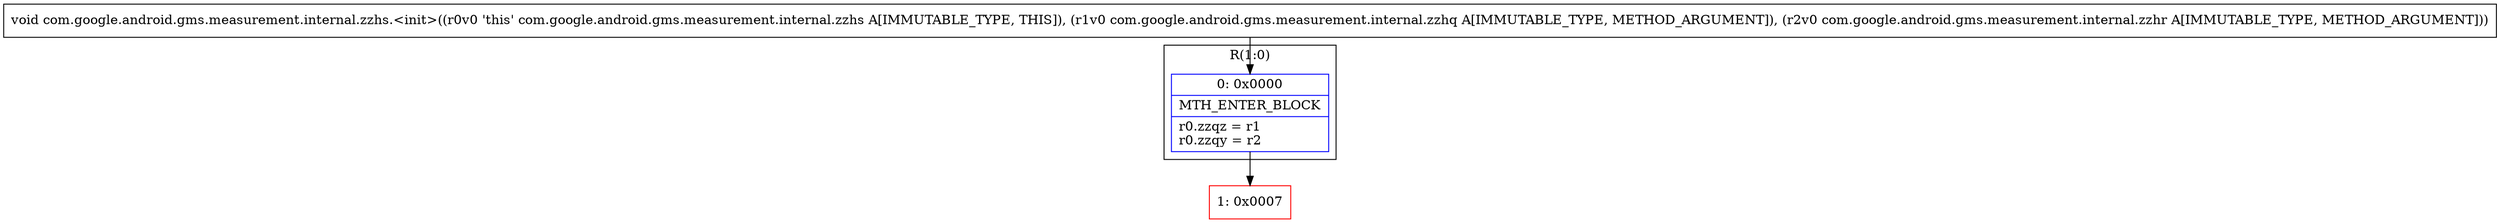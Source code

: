 digraph "CFG forcom.google.android.gms.measurement.internal.zzhs.\<init\>(Lcom\/google\/android\/gms\/measurement\/internal\/zzhq;Lcom\/google\/android\/gms\/measurement\/internal\/zzhr;)V" {
subgraph cluster_Region_82574059 {
label = "R(1:0)";
node [shape=record,color=blue];
Node_0 [shape=record,label="{0\:\ 0x0000|MTH_ENTER_BLOCK\l|r0.zzqz = r1\lr0.zzqy = r2\l}"];
}
Node_1 [shape=record,color=red,label="{1\:\ 0x0007}"];
MethodNode[shape=record,label="{void com.google.android.gms.measurement.internal.zzhs.\<init\>((r0v0 'this' com.google.android.gms.measurement.internal.zzhs A[IMMUTABLE_TYPE, THIS]), (r1v0 com.google.android.gms.measurement.internal.zzhq A[IMMUTABLE_TYPE, METHOD_ARGUMENT]), (r2v0 com.google.android.gms.measurement.internal.zzhr A[IMMUTABLE_TYPE, METHOD_ARGUMENT])) }"];
MethodNode -> Node_0;
Node_0 -> Node_1;
}

